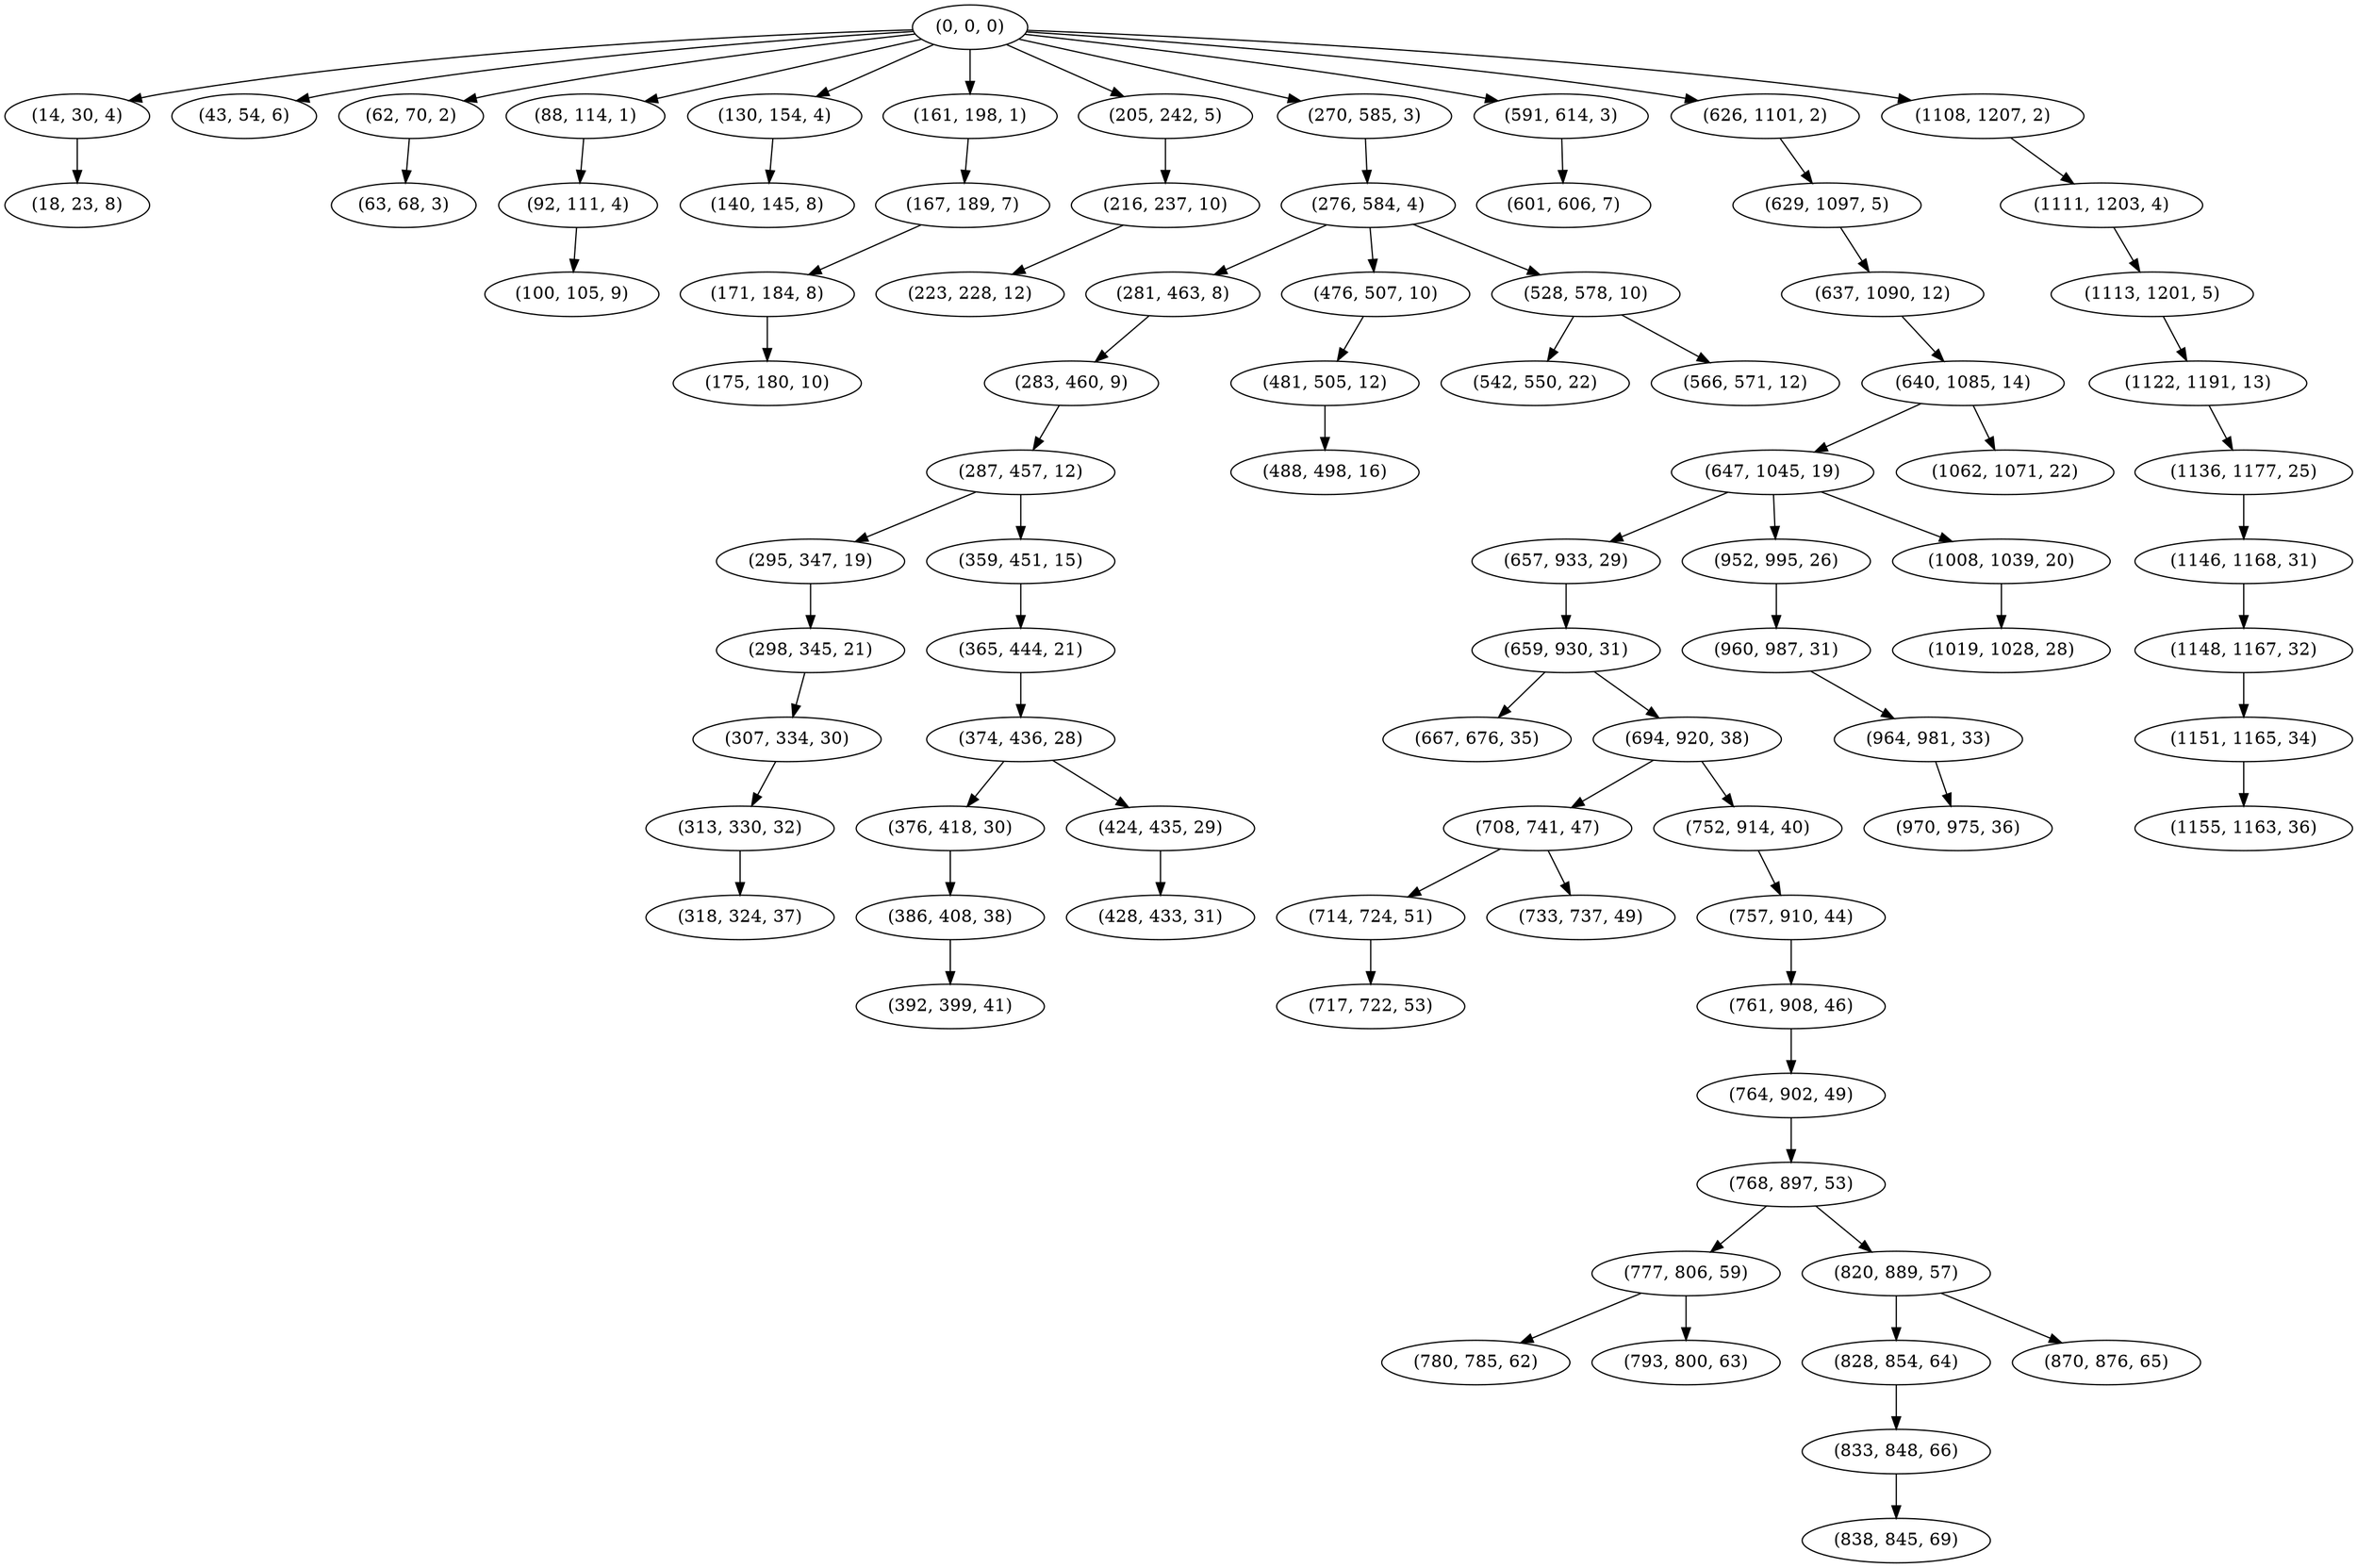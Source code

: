 digraph tree {
    "(0, 0, 0)";
    "(14, 30, 4)";
    "(18, 23, 8)";
    "(43, 54, 6)";
    "(62, 70, 2)";
    "(63, 68, 3)";
    "(88, 114, 1)";
    "(92, 111, 4)";
    "(100, 105, 9)";
    "(130, 154, 4)";
    "(140, 145, 8)";
    "(161, 198, 1)";
    "(167, 189, 7)";
    "(171, 184, 8)";
    "(175, 180, 10)";
    "(205, 242, 5)";
    "(216, 237, 10)";
    "(223, 228, 12)";
    "(270, 585, 3)";
    "(276, 584, 4)";
    "(281, 463, 8)";
    "(283, 460, 9)";
    "(287, 457, 12)";
    "(295, 347, 19)";
    "(298, 345, 21)";
    "(307, 334, 30)";
    "(313, 330, 32)";
    "(318, 324, 37)";
    "(359, 451, 15)";
    "(365, 444, 21)";
    "(374, 436, 28)";
    "(376, 418, 30)";
    "(386, 408, 38)";
    "(392, 399, 41)";
    "(424, 435, 29)";
    "(428, 433, 31)";
    "(476, 507, 10)";
    "(481, 505, 12)";
    "(488, 498, 16)";
    "(528, 578, 10)";
    "(542, 550, 22)";
    "(566, 571, 12)";
    "(591, 614, 3)";
    "(601, 606, 7)";
    "(626, 1101, 2)";
    "(629, 1097, 5)";
    "(637, 1090, 12)";
    "(640, 1085, 14)";
    "(647, 1045, 19)";
    "(657, 933, 29)";
    "(659, 930, 31)";
    "(667, 676, 35)";
    "(694, 920, 38)";
    "(708, 741, 47)";
    "(714, 724, 51)";
    "(717, 722, 53)";
    "(733, 737, 49)";
    "(752, 914, 40)";
    "(757, 910, 44)";
    "(761, 908, 46)";
    "(764, 902, 49)";
    "(768, 897, 53)";
    "(777, 806, 59)";
    "(780, 785, 62)";
    "(793, 800, 63)";
    "(820, 889, 57)";
    "(828, 854, 64)";
    "(833, 848, 66)";
    "(838, 845, 69)";
    "(870, 876, 65)";
    "(952, 995, 26)";
    "(960, 987, 31)";
    "(964, 981, 33)";
    "(970, 975, 36)";
    "(1008, 1039, 20)";
    "(1019, 1028, 28)";
    "(1062, 1071, 22)";
    "(1108, 1207, 2)";
    "(1111, 1203, 4)";
    "(1113, 1201, 5)";
    "(1122, 1191, 13)";
    "(1136, 1177, 25)";
    "(1146, 1168, 31)";
    "(1148, 1167, 32)";
    "(1151, 1165, 34)";
    "(1155, 1163, 36)";
    "(0, 0, 0)" -> "(14, 30, 4)";
    "(0, 0, 0)" -> "(43, 54, 6)";
    "(0, 0, 0)" -> "(62, 70, 2)";
    "(0, 0, 0)" -> "(88, 114, 1)";
    "(0, 0, 0)" -> "(130, 154, 4)";
    "(0, 0, 0)" -> "(161, 198, 1)";
    "(0, 0, 0)" -> "(205, 242, 5)";
    "(0, 0, 0)" -> "(270, 585, 3)";
    "(0, 0, 0)" -> "(591, 614, 3)";
    "(0, 0, 0)" -> "(626, 1101, 2)";
    "(0, 0, 0)" -> "(1108, 1207, 2)";
    "(14, 30, 4)" -> "(18, 23, 8)";
    "(62, 70, 2)" -> "(63, 68, 3)";
    "(88, 114, 1)" -> "(92, 111, 4)";
    "(92, 111, 4)" -> "(100, 105, 9)";
    "(130, 154, 4)" -> "(140, 145, 8)";
    "(161, 198, 1)" -> "(167, 189, 7)";
    "(167, 189, 7)" -> "(171, 184, 8)";
    "(171, 184, 8)" -> "(175, 180, 10)";
    "(205, 242, 5)" -> "(216, 237, 10)";
    "(216, 237, 10)" -> "(223, 228, 12)";
    "(270, 585, 3)" -> "(276, 584, 4)";
    "(276, 584, 4)" -> "(281, 463, 8)";
    "(276, 584, 4)" -> "(476, 507, 10)";
    "(276, 584, 4)" -> "(528, 578, 10)";
    "(281, 463, 8)" -> "(283, 460, 9)";
    "(283, 460, 9)" -> "(287, 457, 12)";
    "(287, 457, 12)" -> "(295, 347, 19)";
    "(287, 457, 12)" -> "(359, 451, 15)";
    "(295, 347, 19)" -> "(298, 345, 21)";
    "(298, 345, 21)" -> "(307, 334, 30)";
    "(307, 334, 30)" -> "(313, 330, 32)";
    "(313, 330, 32)" -> "(318, 324, 37)";
    "(359, 451, 15)" -> "(365, 444, 21)";
    "(365, 444, 21)" -> "(374, 436, 28)";
    "(374, 436, 28)" -> "(376, 418, 30)";
    "(374, 436, 28)" -> "(424, 435, 29)";
    "(376, 418, 30)" -> "(386, 408, 38)";
    "(386, 408, 38)" -> "(392, 399, 41)";
    "(424, 435, 29)" -> "(428, 433, 31)";
    "(476, 507, 10)" -> "(481, 505, 12)";
    "(481, 505, 12)" -> "(488, 498, 16)";
    "(528, 578, 10)" -> "(542, 550, 22)";
    "(528, 578, 10)" -> "(566, 571, 12)";
    "(591, 614, 3)" -> "(601, 606, 7)";
    "(626, 1101, 2)" -> "(629, 1097, 5)";
    "(629, 1097, 5)" -> "(637, 1090, 12)";
    "(637, 1090, 12)" -> "(640, 1085, 14)";
    "(640, 1085, 14)" -> "(647, 1045, 19)";
    "(640, 1085, 14)" -> "(1062, 1071, 22)";
    "(647, 1045, 19)" -> "(657, 933, 29)";
    "(647, 1045, 19)" -> "(952, 995, 26)";
    "(647, 1045, 19)" -> "(1008, 1039, 20)";
    "(657, 933, 29)" -> "(659, 930, 31)";
    "(659, 930, 31)" -> "(667, 676, 35)";
    "(659, 930, 31)" -> "(694, 920, 38)";
    "(694, 920, 38)" -> "(708, 741, 47)";
    "(694, 920, 38)" -> "(752, 914, 40)";
    "(708, 741, 47)" -> "(714, 724, 51)";
    "(708, 741, 47)" -> "(733, 737, 49)";
    "(714, 724, 51)" -> "(717, 722, 53)";
    "(752, 914, 40)" -> "(757, 910, 44)";
    "(757, 910, 44)" -> "(761, 908, 46)";
    "(761, 908, 46)" -> "(764, 902, 49)";
    "(764, 902, 49)" -> "(768, 897, 53)";
    "(768, 897, 53)" -> "(777, 806, 59)";
    "(768, 897, 53)" -> "(820, 889, 57)";
    "(777, 806, 59)" -> "(780, 785, 62)";
    "(777, 806, 59)" -> "(793, 800, 63)";
    "(820, 889, 57)" -> "(828, 854, 64)";
    "(820, 889, 57)" -> "(870, 876, 65)";
    "(828, 854, 64)" -> "(833, 848, 66)";
    "(833, 848, 66)" -> "(838, 845, 69)";
    "(952, 995, 26)" -> "(960, 987, 31)";
    "(960, 987, 31)" -> "(964, 981, 33)";
    "(964, 981, 33)" -> "(970, 975, 36)";
    "(1008, 1039, 20)" -> "(1019, 1028, 28)";
    "(1108, 1207, 2)" -> "(1111, 1203, 4)";
    "(1111, 1203, 4)" -> "(1113, 1201, 5)";
    "(1113, 1201, 5)" -> "(1122, 1191, 13)";
    "(1122, 1191, 13)" -> "(1136, 1177, 25)";
    "(1136, 1177, 25)" -> "(1146, 1168, 31)";
    "(1146, 1168, 31)" -> "(1148, 1167, 32)";
    "(1148, 1167, 32)" -> "(1151, 1165, 34)";
    "(1151, 1165, 34)" -> "(1155, 1163, 36)";
}
